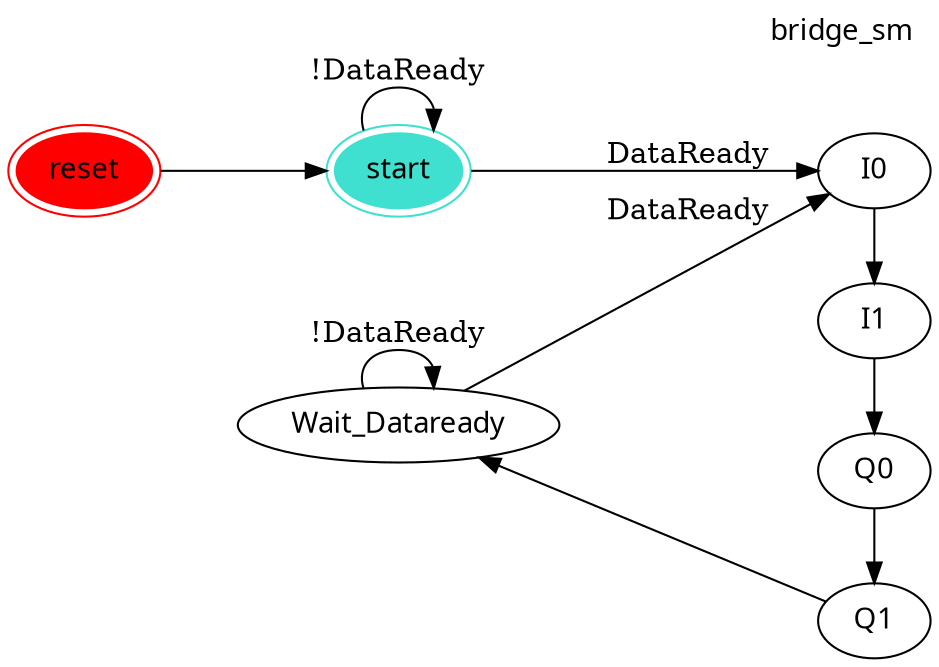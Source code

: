 digraph bridge_sm {
  graph [fontname="lucidasans-bold-14"];
  rankdir=LR;
  node [fontname="lucidasans-bold-14"];
  reset -> start
  start -> I0 [label = "DataReady"];
  start -> start [label = "!DataReady"];
  I0 -> I1;
  I1 -> Q0;
  Q0 -> Q1;
  Q1 -> Wait_Dataready;
  Wait_Dataready -> I0 [label = " DataReady "];
  Wait_Dataready -> Wait_Dataready [ label=" !DataReady " ];
  start [color=turquoise, peripheries=2, style=filled];
  reset [color=red, peripheries=2, style=filled];
  label="bridge_sm";
  labelloc=top;
  labeljust=right;
  { rank=same; start, Wait_Dataready }
  { rank=same; I0, I1, Q0, Q1 }
}
